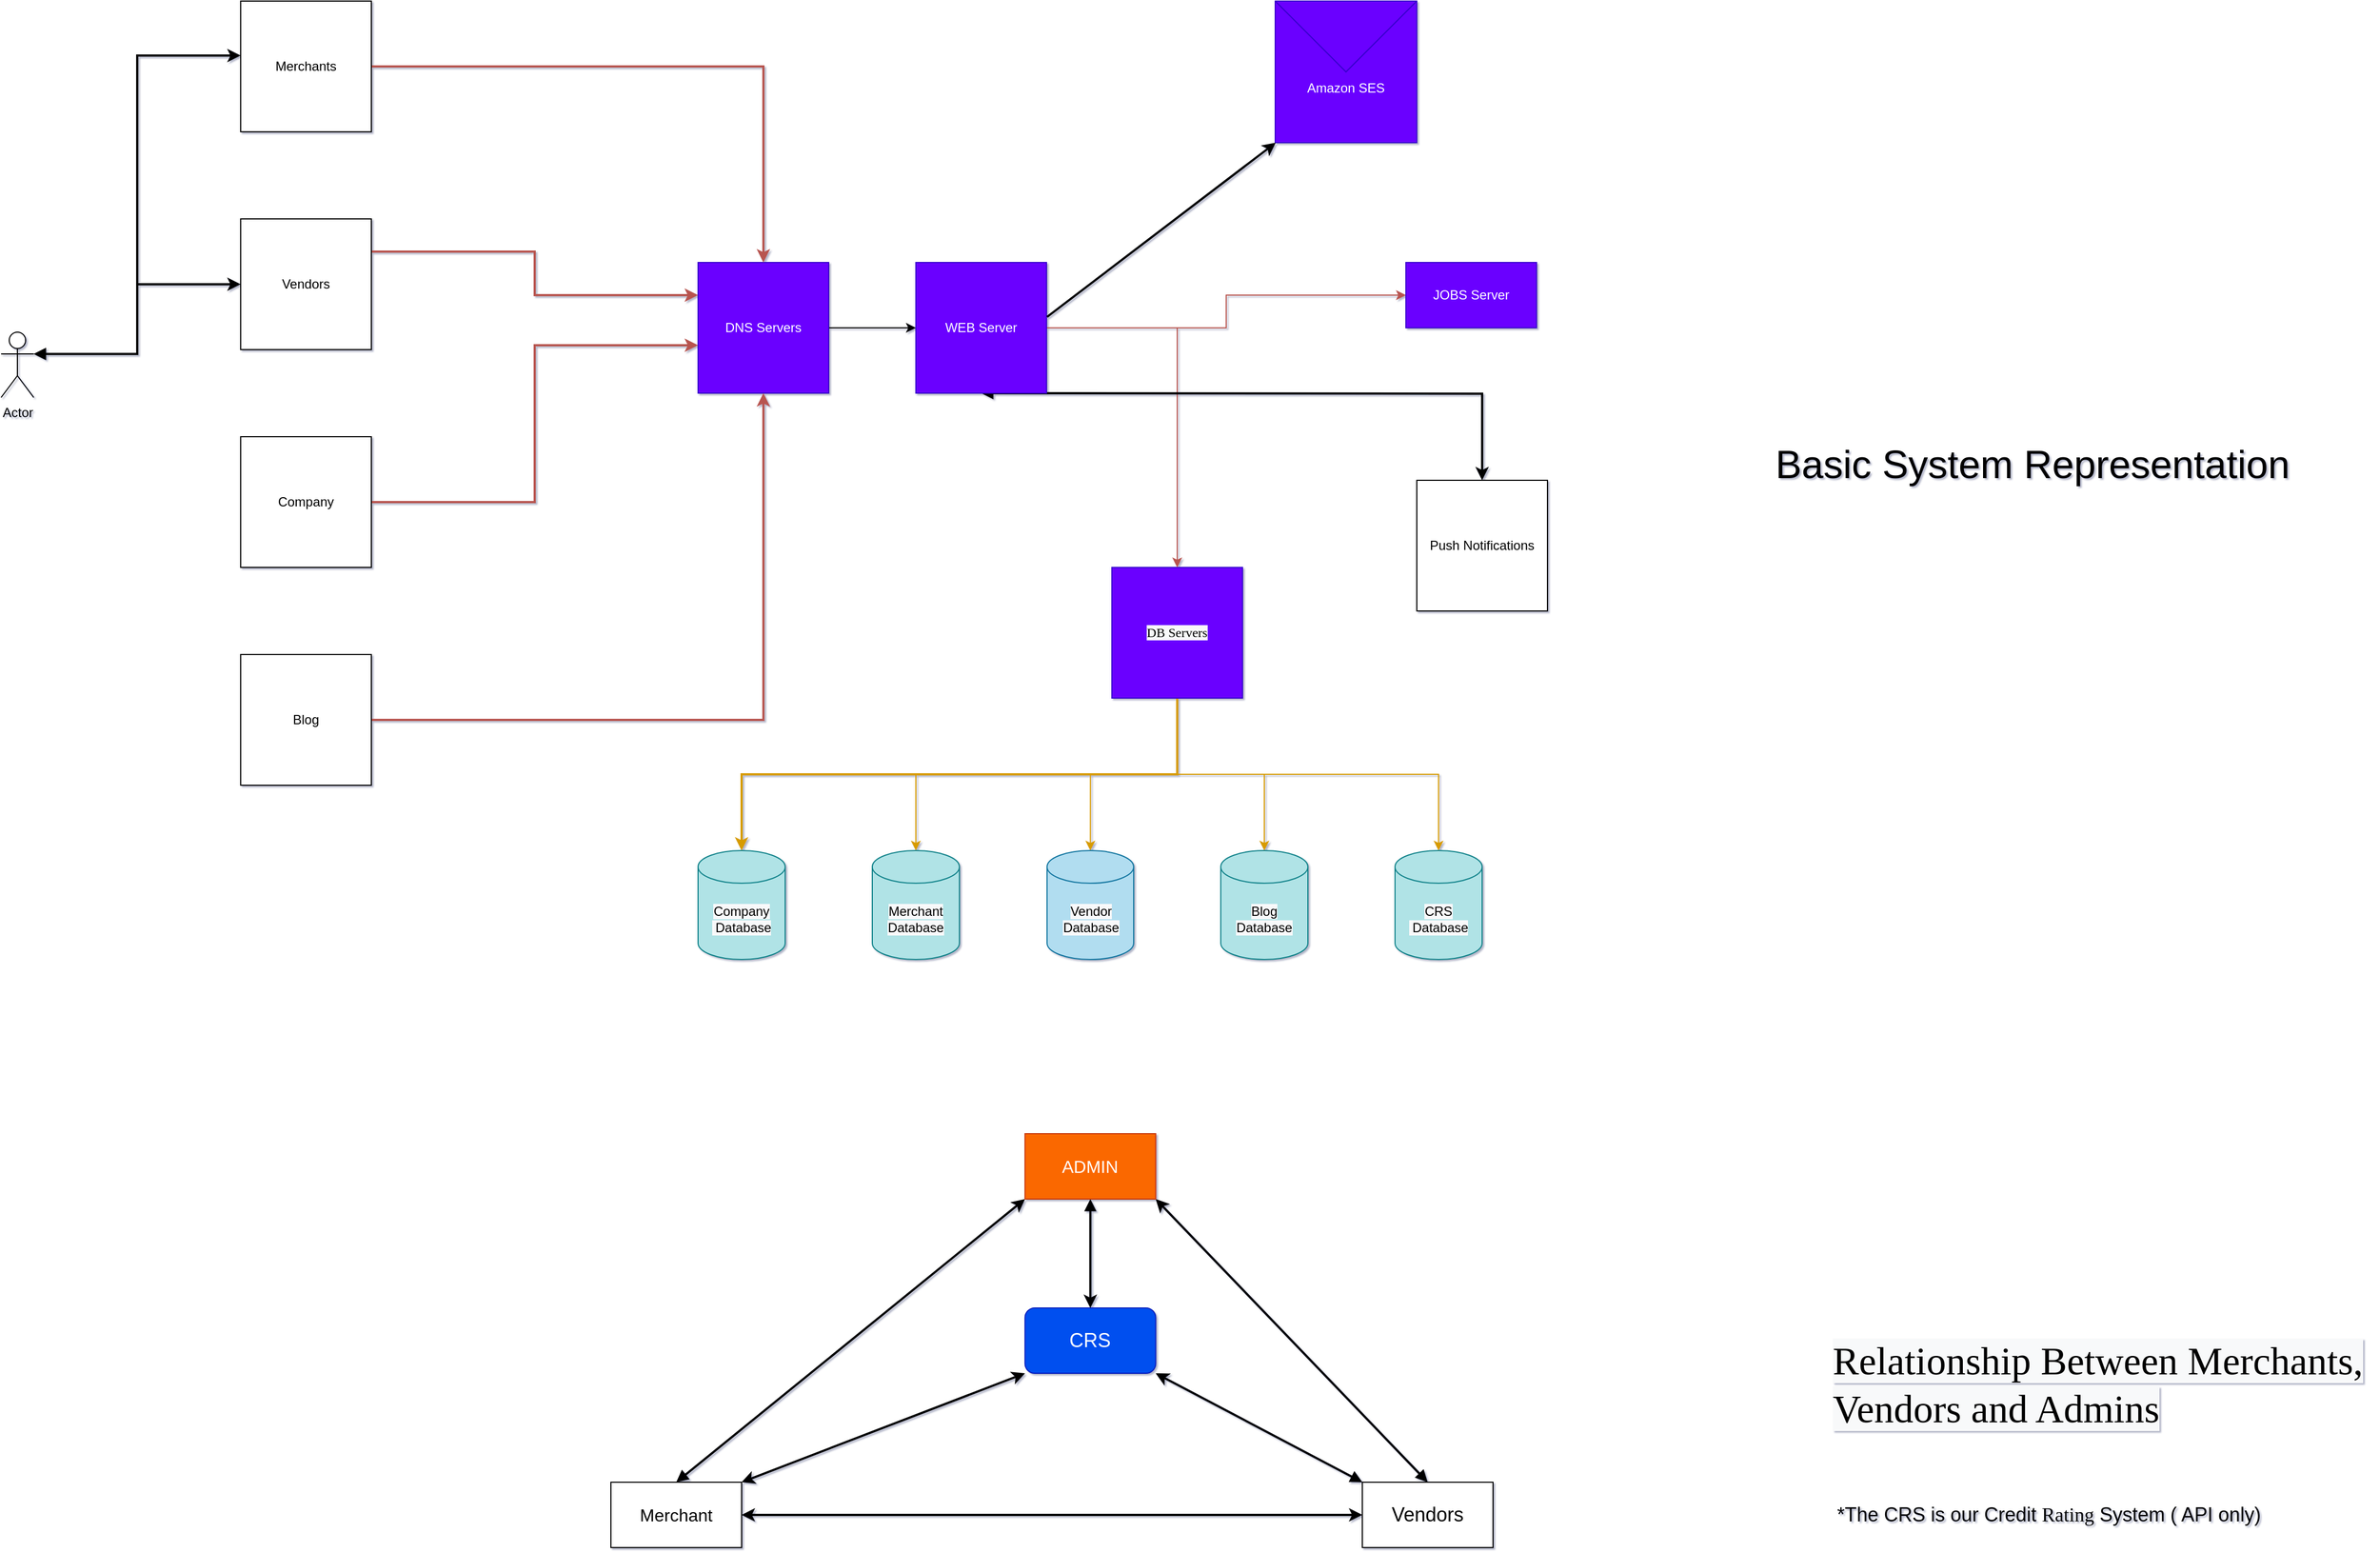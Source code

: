 <mxfile version="13.9.2" type="github" pages="2">
  <diagram id="Dn0wOxLBmENqeKxKqZvE" name="Page-1">
    <mxGraphModel dx="1310" dy="870" grid="1" gridSize="10" guides="1" tooltips="1" connect="1" arrows="1" fold="1" page="1" pageScale="1" pageWidth="1169" pageHeight="827" math="0" shadow="1">
      <root>
        <mxCell id="0" />
        <mxCell id="1" parent="0" />
        <mxCell id="Uhuhm2NpRg7gFNqSgzds-164" value="" style="edgeStyle=orthogonalEdgeStyle;rounded=0;orthogonalLoop=1;jettySize=auto;html=1;" edge="1" parent="1" source="Uhuhm2NpRg7gFNqSgzds-71" target="Uhuhm2NpRg7gFNqSgzds-163">
          <mxGeometry relative="1" as="geometry" />
        </mxCell>
        <mxCell id="Uhuhm2NpRg7gFNqSgzds-71" value="DNS Servers" style="whiteSpace=wrap;html=1;fillColor=#6a00ff;strokeColor=#3700CC;fontColor=#ffffff;" vertex="1" parent="1">
          <mxGeometry x="700" y="320" width="120" height="120" as="geometry" />
        </mxCell>
        <mxCell id="Uhuhm2NpRg7gFNqSgzds-159" style="edgeStyle=orthogonalEdgeStyle;rounded=0;orthogonalLoop=1;jettySize=auto;html=1;exitX=1;exitY=0.25;exitDx=0;exitDy=0;entryX=0;entryY=0.25;entryDx=0;entryDy=0;gradientColor=#ea6b66;fillColor=#f8cecc;strokeColor=#b85450;strokeWidth=2;" edge="1" parent="1" source="Uhuhm2NpRg7gFNqSgzds-83" target="Uhuhm2NpRg7gFNqSgzds-71">
          <mxGeometry relative="1" as="geometry" />
        </mxCell>
        <mxCell id="Uhuhm2NpRg7gFNqSgzds-83" value="Vendors" style="whiteSpace=wrap;html=1;aspect=fixed;" vertex="1" parent="1">
          <mxGeometry x="280" y="280" width="120" height="120" as="geometry" />
        </mxCell>
        <mxCell id="Uhuhm2NpRg7gFNqSgzds-158" value="" style="edgeStyle=orthogonalEdgeStyle;rounded=0;orthogonalLoop=1;jettySize=auto;html=1;exitX=1;exitY=0.5;exitDx=0;exitDy=0;entryX=0.5;entryY=0;entryDx=0;entryDy=0;gradientColor=#ea6b66;fillColor=#f8cecc;strokeColor=#b85450;strokeWidth=2;" edge="1" parent="1" source="Uhuhm2NpRg7gFNqSgzds-84" target="Uhuhm2NpRg7gFNqSgzds-71">
          <mxGeometry x="-0.185" relative="1" as="geometry">
            <mxPoint as="offset" />
          </mxGeometry>
        </mxCell>
        <mxCell id="Uhuhm2NpRg7gFNqSgzds-84" value="Merchants" style="whiteSpace=wrap;html=1;aspect=fixed;" vertex="1" parent="1">
          <mxGeometry x="280" y="80" width="120" height="120" as="geometry" />
        </mxCell>
        <mxCell id="Uhuhm2NpRg7gFNqSgzds-166" style="edgeStyle=orthogonalEdgeStyle;rounded=0;orthogonalLoop=1;jettySize=auto;html=1;exitX=0.5;exitY=1;exitDx=0;exitDy=0;entryX=0.5;entryY=0;entryDx=0;entryDy=0;entryPerimeter=0;fillColor=#ffe6cc;strokeColor=#d79b00;strokeWidth=2;" edge="1" parent="1" source="Uhuhm2NpRg7gFNqSgzds-130" target="Uhuhm2NpRg7gFNqSgzds-150">
          <mxGeometry relative="1" as="geometry" />
        </mxCell>
        <mxCell id="Uhuhm2NpRg7gFNqSgzds-168" style="edgeStyle=orthogonalEdgeStyle;rounded=0;orthogonalLoop=1;jettySize=auto;html=1;exitX=0.5;exitY=1;exitDx=0;exitDy=0;entryX=0.5;entryY=0;entryDx=0;entryDy=0;entryPerimeter=0;fillColor=#ffe6cc;strokeColor=#d79b00;" edge="1" parent="1" source="Uhuhm2NpRg7gFNqSgzds-130" target="Uhuhm2NpRg7gFNqSgzds-141">
          <mxGeometry relative="1" as="geometry" />
        </mxCell>
        <mxCell id="Uhuhm2NpRg7gFNqSgzds-169" style="edgeStyle=orthogonalEdgeStyle;rounded=0;orthogonalLoop=1;jettySize=auto;html=1;exitX=0.5;exitY=1;exitDx=0;exitDy=0;entryX=0.5;entryY=0;entryDx=0;entryDy=0;entryPerimeter=0;fillColor=#ffe6cc;strokeColor=#d79b00;" edge="1" parent="1" source="Uhuhm2NpRg7gFNqSgzds-130" target="Uhuhm2NpRg7gFNqSgzds-142">
          <mxGeometry relative="1" as="geometry" />
        </mxCell>
        <mxCell id="Uhuhm2NpRg7gFNqSgzds-170" style="edgeStyle=orthogonalEdgeStyle;rounded=0;orthogonalLoop=1;jettySize=auto;html=1;exitX=0.5;exitY=1;exitDx=0;exitDy=0;entryX=0.5;entryY=0;entryDx=0;entryDy=0;entryPerimeter=0;fillColor=#ffe6cc;strokeColor=#d79b00;" edge="1" parent="1" source="Uhuhm2NpRg7gFNqSgzds-130" target="Uhuhm2NpRg7gFNqSgzds-143">
          <mxGeometry relative="1" as="geometry" />
        </mxCell>
        <mxCell id="Uhuhm2NpRg7gFNqSgzds-171" style="edgeStyle=orthogonalEdgeStyle;rounded=0;orthogonalLoop=1;jettySize=auto;html=1;exitX=0.5;exitY=1;exitDx=0;exitDy=0;entryX=0.5;entryY=0;entryDx=0;entryDy=0;entryPerimeter=0;fillColor=#ffe6cc;strokeColor=#d79b00;" edge="1" parent="1" source="Uhuhm2NpRg7gFNqSgzds-130" target="Uhuhm2NpRg7gFNqSgzds-144">
          <mxGeometry relative="1" as="geometry" />
        </mxCell>
        <mxCell id="Uhuhm2NpRg7gFNqSgzds-130" value="&lt;span style=&quot;color: rgb(0 , 0 , 0) ; font-size: 12px ; font-style: normal ; font-weight: 400 ; letter-spacing: normal ; text-align: center ; text-indent: 0px ; text-transform: none ; word-spacing: 0px ; background-color: rgb(248 , 249 , 250) ; display: inline ; float: none&quot;&gt;&lt;font face=&quot;Verdana&quot;&gt;DB Servers&lt;/font&gt;&lt;br&gt;&lt;/span&gt;" style="whiteSpace=wrap;html=1;aspect=fixed;fillColor=#6a00ff;strokeColor=#3700CC;fontColor=#ffffff;" vertex="1" parent="1">
          <mxGeometry x="1080" y="600" width="120" height="120" as="geometry" />
        </mxCell>
        <mxCell id="Uhuhm2NpRg7gFNqSgzds-141" value="&lt;meta charset=&quot;utf-8&quot;&gt;&lt;span style=&quot;color: rgb(0, 0, 0); font-family: helvetica; font-size: 12px; font-style: normal; font-weight: 400; letter-spacing: normal; text-align: center; text-indent: 0px; text-transform: none; word-spacing: 0px; background-color: rgb(248, 249, 250); display: inline; float: none;&quot;&gt;Merchant Database&lt;/span&gt;" style="shape=cylinder3;whiteSpace=wrap;html=1;boundedLbl=1;backgroundOutline=1;size=15;fillColor=#b0e3e6;strokeColor=#0e8088;" vertex="1" parent="1">
          <mxGeometry x="860" y="860" width="80" height="100" as="geometry" />
        </mxCell>
        <mxCell id="Uhuhm2NpRg7gFNqSgzds-142" value="&lt;span style=&quot;color: rgb(0 , 0 , 0) ; font-family: &amp;#34;helvetica&amp;#34; ; font-size: 12px ; font-style: normal ; font-weight: 400 ; letter-spacing: normal ; text-align: center ; text-indent: 0px ; text-transform: none ; word-spacing: 0px ; background-color: rgb(248 , 249 , 250) ; display: inline ; float: none&quot;&gt;Vendor Database&lt;/span&gt;" style="shape=cylinder3;whiteSpace=wrap;html=1;boundedLbl=1;backgroundOutline=1;size=15;fillColor=#b1ddf0;strokeColor=#10739e;" vertex="1" parent="1">
          <mxGeometry x="1020.5" y="860" width="79.5" height="100" as="geometry" />
        </mxCell>
        <mxCell id="Uhuhm2NpRg7gFNqSgzds-143" value="&lt;span style=&quot;color: rgb(0 , 0 , 0) ; font-family: &amp;#34;helvetica&amp;#34; ; font-size: 12px ; font-style: normal ; font-weight: 400 ; letter-spacing: normal ; text-align: center ; text-indent: 0px ; text-transform: none ; word-spacing: 0px ; background-color: rgb(248 , 249 , 250) ; display: inline ; float: none&quot;&gt;Blog Database&lt;/span&gt;" style="shape=cylinder3;whiteSpace=wrap;html=1;boundedLbl=1;backgroundOutline=1;size=15;fillColor=#b0e3e6;strokeColor=#0e8088;" vertex="1" parent="1">
          <mxGeometry x="1180" y="860" width="80" height="100" as="geometry" />
        </mxCell>
        <mxCell id="Uhuhm2NpRg7gFNqSgzds-144" value="&lt;span style=&quot;color: rgb(0 , 0 , 0) ; font-family: &amp;#34;helvetica&amp;#34; ; font-size: 12px ; font-style: normal ; font-weight: 400 ; letter-spacing: normal ; text-align: center ; text-indent: 0px ; text-transform: none ; word-spacing: 0px ; background-color: rgb(248 , 249 , 250) ; display: inline ; float: none&quot;&gt;CRS&lt;br&gt;&amp;nbsp;Database&lt;/span&gt;" style="shape=cylinder3;whiteSpace=wrap;html=1;boundedLbl=1;backgroundOutline=1;size=15;fillColor=#b0e3e6;strokeColor=#0e8088;" vertex="1" parent="1">
          <mxGeometry x="1340" y="860" width="80" height="100" as="geometry" />
        </mxCell>
        <mxCell id="Uhuhm2NpRg7gFNqSgzds-150" value="&lt;span style=&quot;color: rgb(0 , 0 , 0) ; font-family: &amp;#34;helvetica&amp;#34; ; font-size: 12px ; font-style: normal ; font-weight: 400 ; letter-spacing: normal ; text-align: center ; text-indent: 0px ; text-transform: none ; word-spacing: 0px ; background-color: rgb(248 , 249 , 250) ; display: inline ; float: none&quot;&gt;Company&lt;br&gt;&amp;nbsp;Database&lt;/span&gt;" style="shape=cylinder3;whiteSpace=wrap;html=1;boundedLbl=1;backgroundOutline=1;size=15;fillColor=#b0e3e6;strokeColor=#0e8088;" vertex="1" parent="1">
          <mxGeometry x="700" y="860" width="80" height="100" as="geometry" />
        </mxCell>
        <mxCell id="Uhuhm2NpRg7gFNqSgzds-160" style="edgeStyle=orthogonalEdgeStyle;rounded=0;orthogonalLoop=1;jettySize=auto;html=1;exitX=1;exitY=0.5;exitDx=0;exitDy=0;entryX=0;entryY=0.633;entryDx=0;entryDy=0;entryPerimeter=0;gradientColor=#ea6b66;fillColor=#f8cecc;strokeColor=#b85450;strokeWidth=2;" edge="1" parent="1" source="Uhuhm2NpRg7gFNqSgzds-151" target="Uhuhm2NpRg7gFNqSgzds-71">
          <mxGeometry relative="1" as="geometry" />
        </mxCell>
        <mxCell id="Uhuhm2NpRg7gFNqSgzds-151" value="Company" style="whiteSpace=wrap;html=1;aspect=fixed;" vertex="1" parent="1">
          <mxGeometry x="280" y="480" width="120" height="120" as="geometry" />
        </mxCell>
        <mxCell id="Uhuhm2NpRg7gFNqSgzds-161" style="edgeStyle=orthogonalEdgeStyle;rounded=0;orthogonalLoop=1;jettySize=auto;html=1;exitX=1;exitY=0.5;exitDx=0;exitDy=0;entryX=0.5;entryY=1;entryDx=0;entryDy=0;fillColor=#f8cecc;gradientColor=#ea6b66;strokeColor=#b85450;strokeWidth=2;" edge="1" parent="1" source="Uhuhm2NpRg7gFNqSgzds-152" target="Uhuhm2NpRg7gFNqSgzds-71">
          <mxGeometry relative="1" as="geometry" />
        </mxCell>
        <mxCell id="Uhuhm2NpRg7gFNqSgzds-152" value="Blog" style="whiteSpace=wrap;html=1;aspect=fixed;" vertex="1" parent="1">
          <mxGeometry x="280" y="680" width="120" height="120" as="geometry" />
        </mxCell>
        <mxCell id="Uhuhm2NpRg7gFNqSgzds-165" style="edgeStyle=orthogonalEdgeStyle;rounded=0;orthogonalLoop=1;jettySize=auto;html=1;exitX=1;exitY=0.5;exitDx=0;exitDy=0;entryX=0.5;entryY=0;entryDx=0;entryDy=0;fillColor=#f8cecc;strokeColor=#b85450;" edge="1" parent="1" source="Uhuhm2NpRg7gFNqSgzds-163" target="Uhuhm2NpRg7gFNqSgzds-130">
          <mxGeometry relative="1" as="geometry" />
        </mxCell>
        <mxCell id="qlD0LoYhwNg6V2h-bIXt-2" style="edgeStyle=orthogonalEdgeStyle;rounded=0;orthogonalLoop=1;jettySize=auto;html=1;exitX=1;exitY=0.5;exitDx=0;exitDy=0;entryX=0;entryY=0.5;entryDx=0;entryDy=0;fillColor=#f8cecc;strokeColor=#b85450;" edge="1" parent="1" source="Uhuhm2NpRg7gFNqSgzds-163" target="qlD0LoYhwNg6V2h-bIXt-1">
          <mxGeometry relative="1" as="geometry" />
        </mxCell>
        <mxCell id="qlD0LoYhwNg6V2h-bIXt-40" style="rounded=0;orthogonalLoop=1;jettySize=auto;html=1;exitX=1;exitY=0.5;exitDx=0;exitDy=0;startArrow=block;startFill=1;strokeWidth=2;" edge="1" parent="1" source="Uhuhm2NpRg7gFNqSgzds-163">
          <mxGeometry relative="1" as="geometry">
            <mxPoint x="1020" y="380" as="targetPoint" />
          </mxGeometry>
        </mxCell>
        <mxCell id="qlD0LoYhwNg6V2h-bIXt-42" style="edgeStyle=orthogonalEdgeStyle;rounded=0;orthogonalLoop=1;jettySize=auto;html=1;entryX=0.5;entryY=0;entryDx=0;entryDy=0;startArrow=block;startFill=1;strokeWidth=2;" edge="1" parent="1" target="qlD0LoYhwNg6V2h-bIXt-38">
          <mxGeometry relative="1" as="geometry">
            <mxPoint x="960" y="440" as="sourcePoint" />
          </mxGeometry>
        </mxCell>
        <mxCell id="Uhuhm2NpRg7gFNqSgzds-163" value="WEB Server" style="whiteSpace=wrap;html=1;fillColor=#6a00ff;strokeColor=#3700CC;fontColor=#ffffff;" vertex="1" parent="1">
          <mxGeometry x="900" y="320" width="120" height="120" as="geometry" />
        </mxCell>
        <mxCell id="Uhuhm2NpRg7gFNqSgzds-175" value="&lt;font style=&quot;font-size: 36px&quot;&gt;Basic System Representation&lt;/font&gt;" style="text;html=1;align=center;verticalAlign=middle;resizable=0;points=[];autosize=1;" vertex="1" parent="1">
          <mxGeometry x="1680" y="490" width="490" height="30" as="geometry" />
        </mxCell>
        <mxCell id="qlD0LoYhwNg6V2h-bIXt-1" value="JOBS Server" style="rounded=0;whiteSpace=wrap;html=1;fillColor=#6a00ff;strokeColor=#3700CC;fontColor=#ffffff;" vertex="1" parent="1">
          <mxGeometry x="1350" y="320" width="120" height="60" as="geometry" />
        </mxCell>
        <mxCell id="qlD0LoYhwNg6V2h-bIXt-21" value="&lt;font style=&quot;font-size: 18px&quot;&gt;CRS&lt;/font&gt;" style="rounded=1;whiteSpace=wrap;html=1;fillColor=#0050ef;strokeColor=#001DBC;fontColor=#ffffff;" vertex="1" parent="1">
          <mxGeometry x="1000.25" y="1280" width="120" height="60" as="geometry" />
        </mxCell>
        <mxCell id="qlD0LoYhwNg6V2h-bIXt-30" style="edgeStyle=none;rounded=0;orthogonalLoop=1;jettySize=auto;html=1;exitX=0.5;exitY=0;exitDx=0;exitDy=0;entryX=0;entryY=1;entryDx=0;entryDy=0;startArrow=block;startFill=1;strokeWidth=2;" edge="1" parent="1" source="qlD0LoYhwNg6V2h-bIXt-23" target="qlD0LoYhwNg6V2h-bIXt-28">
          <mxGeometry relative="1" as="geometry" />
        </mxCell>
        <mxCell id="qlD0LoYhwNg6V2h-bIXt-23" value="&lt;font size=&quot;3&quot;&gt;Merchant&lt;br&gt;&lt;/font&gt;" style="rounded=0;whiteSpace=wrap;html=1;" vertex="1" parent="1">
          <mxGeometry x="620" y="1440" width="120" height="60" as="geometry" />
        </mxCell>
        <mxCell id="qlD0LoYhwNg6V2h-bIXt-31" style="edgeStyle=none;rounded=0;orthogonalLoop=1;jettySize=auto;html=1;exitX=0.5;exitY=0;exitDx=0;exitDy=0;entryX=1;entryY=1;entryDx=0;entryDy=0;startArrow=block;startFill=1;strokeWidth=2;" edge="1" parent="1" source="qlD0LoYhwNg6V2h-bIXt-24" target="qlD0LoYhwNg6V2h-bIXt-28">
          <mxGeometry relative="1" as="geometry" />
        </mxCell>
        <mxCell id="qlD0LoYhwNg6V2h-bIXt-24" value="&lt;font style=&quot;font-size: 18px&quot;&gt;Vendors&lt;/font&gt;" style="rounded=0;whiteSpace=wrap;html=1;" vertex="1" parent="1">
          <mxGeometry x="1310" y="1440" width="120" height="60" as="geometry" />
        </mxCell>
        <mxCell id="qlD0LoYhwNg6V2h-bIXt-25" value="" style="endArrow=classic;startArrow=classic;html=1;strokeWidth=2;entryX=0;entryY=1;entryDx=0;entryDy=0;exitX=1;exitY=0;exitDx=0;exitDy=0;" edge="1" parent="1" source="qlD0LoYhwNg6V2h-bIXt-23" target="qlD0LoYhwNg6V2h-bIXt-21">
          <mxGeometry width="50" height="50" relative="1" as="geometry">
            <mxPoint x="860" y="1340" as="sourcePoint" />
            <mxPoint x="930" y="1280" as="targetPoint" />
          </mxGeometry>
        </mxCell>
        <mxCell id="qlD0LoYhwNg6V2h-bIXt-26" value="" style="endArrow=classic;html=1;strokeWidth=2;elbow=vertical;entryX=1;entryY=1;entryDx=0;entryDy=0;startArrow=block;startFill=1;exitX=0;exitY=0;exitDx=0;exitDy=0;" edge="1" parent="1" source="qlD0LoYhwNg6V2h-bIXt-24" target="qlD0LoYhwNg6V2h-bIXt-21">
          <mxGeometry width="50" height="50" relative="1" as="geometry">
            <mxPoint x="1360" y="1340" as="sourcePoint" />
            <mxPoint x="1130" y="1280" as="targetPoint" />
            <Array as="points" />
          </mxGeometry>
        </mxCell>
        <mxCell id="qlD0LoYhwNg6V2h-bIXt-27" value="" style="endArrow=classic;startArrow=classic;html=1;strokeWidth=2;entryX=0;entryY=0.5;entryDx=0;entryDy=0;exitX=1;exitY=0.5;exitDx=0;exitDy=0;" edge="1" parent="1" source="qlD0LoYhwNg6V2h-bIXt-23" target="qlD0LoYhwNg6V2h-bIXt-24">
          <mxGeometry width="50" height="50" relative="1" as="geometry">
            <mxPoint x="1080" y="1330" as="sourcePoint" />
            <mxPoint x="1130" y="1280" as="targetPoint" />
          </mxGeometry>
        </mxCell>
        <mxCell id="qlD0LoYhwNg6V2h-bIXt-29" style="edgeStyle=none;rounded=0;orthogonalLoop=1;jettySize=auto;html=1;exitX=0.5;exitY=1;exitDx=0;exitDy=0;entryX=0.5;entryY=0;entryDx=0;entryDy=0;startArrow=block;startFill=1;strokeWidth=2;" edge="1" parent="1" source="qlD0LoYhwNg6V2h-bIXt-28" target="qlD0LoYhwNg6V2h-bIXt-21">
          <mxGeometry relative="1" as="geometry" />
        </mxCell>
        <mxCell id="qlD0LoYhwNg6V2h-bIXt-28" value="&lt;font size=&quot;3&quot;&gt;ADMIN&lt;/font&gt;" style="rounded=0;whiteSpace=wrap;html=1;fillColor=#fa6800;strokeColor=#C73500;fontColor=#ffffff;" vertex="1" parent="1">
          <mxGeometry x="1000.25" y="1120" width="120" height="60" as="geometry" />
        </mxCell>
        <mxCell id="qlD0LoYhwNg6V2h-bIXt-32" value="&lt;span style=&quot;color: rgb(0 , 0 , 0) ; font-size: 36px ; font-style: normal ; font-weight: 400 ; letter-spacing: normal ; text-align: center ; text-indent: 0px ; text-transform: none ; word-spacing: 0px ; background-color: rgb(248 , 249 , 250) ; display: inline ; float: none&quot;&gt;&lt;font face=&quot;Verdana&quot;&gt;Relationship Between Merchants, Vendors and Admins&lt;/font&gt;&lt;/span&gt;" style="text;whiteSpace=wrap;html=1;" vertex="1" parent="1">
          <mxGeometry x="1740" y="1300" width="500" height="40" as="geometry" />
        </mxCell>
        <mxCell id="qlD0LoYhwNg6V2h-bIXt-33" value="&lt;font style=&quot;font-size: 18px&quot;&gt;*The CRS is our Credit &lt;font face=&quot;Times New Roman&quot;&gt;Rating&lt;/font&gt; System ( API only)&lt;/font&gt;" style="text;html=1;align=center;verticalAlign=middle;resizable=0;points=[];autosize=1;" vertex="1" parent="1">
          <mxGeometry x="1740" y="1460" width="400" height="20" as="geometry" />
        </mxCell>
        <mxCell id="qlD0LoYhwNg6V2h-bIXt-34" value="&lt;br&gt;&lt;br&gt;Amazon SES" style="shape=message;html=1;whiteSpace=wrap;html=1;outlineConnect=0;fillColor=#6a00ff;strokeColor=#3700CC;fontColor=#ffffff;" vertex="1" parent="1">
          <mxGeometry x="1230" y="80" width="130" height="130" as="geometry" />
        </mxCell>
        <mxCell id="qlD0LoYhwNg6V2h-bIXt-36" value="" style="endArrow=classic;html=1;strokeWidth=2;" edge="1" parent="1">
          <mxGeometry width="50" height="50" relative="1" as="geometry">
            <mxPoint x="1020.5" y="370" as="sourcePoint" />
            <mxPoint x="1230.5" y="210" as="targetPoint" />
          </mxGeometry>
        </mxCell>
        <mxCell id="qlD0LoYhwNg6V2h-bIXt-38" value="Push Notifications" style="whiteSpace=wrap;html=1;aspect=fixed;" vertex="1" parent="1">
          <mxGeometry x="1360" y="520" width="120" height="120" as="geometry" />
        </mxCell>
        <mxCell id="qlD0LoYhwNg6V2h-bIXt-44" style="edgeStyle=orthogonalEdgeStyle;rounded=0;orthogonalLoop=1;jettySize=auto;html=1;exitX=1;exitY=0.333;exitDx=0;exitDy=0;exitPerimeter=0;entryX=0;entryY=0.5;entryDx=0;entryDy=0;startArrow=block;startFill=1;strokeWidth=2;" edge="1" parent="1" source="qlD0LoYhwNg6V2h-bIXt-43" target="Uhuhm2NpRg7gFNqSgzds-83">
          <mxGeometry relative="1" as="geometry" />
        </mxCell>
        <mxCell id="qlD0LoYhwNg6V2h-bIXt-46" style="edgeStyle=orthogonalEdgeStyle;rounded=0;orthogonalLoop=1;jettySize=auto;html=1;exitX=1;exitY=0.333;exitDx=0;exitDy=0;exitPerimeter=0;entryX=0;entryY=0.417;entryDx=0;entryDy=0;entryPerimeter=0;startArrow=block;startFill=1;strokeWidth=2;" edge="1" parent="1" source="qlD0LoYhwNg6V2h-bIXt-43" target="Uhuhm2NpRg7gFNqSgzds-84">
          <mxGeometry relative="1" as="geometry" />
        </mxCell>
        <mxCell id="qlD0LoYhwNg6V2h-bIXt-43" value="Actor" style="shape=umlActor;verticalLabelPosition=bottom;verticalAlign=top;html=1;outlineConnect=0;" vertex="1" parent="1">
          <mxGeometry x="60" y="384" width="30" height="60" as="geometry" />
        </mxCell>
      </root>
    </mxGraphModel>
  </diagram>
  <diagram id="XD0UIaueXzwqhAM5ofgD" name="Page-2">
    <mxGraphModel dx="925" dy="614" grid="1" gridSize="10" guides="1" tooltips="1" connect="1" arrows="1" fold="1" page="1" pageScale="1" pageWidth="1169" pageHeight="827" math="0" shadow="0">
      <root>
        <mxCell id="dpyhrSOATNY6qTz5Oqm7-0" />
        <mxCell id="dpyhrSOATNY6qTz5Oqm7-1" parent="dpyhrSOATNY6qTz5Oqm7-0" />
        <mxCell id="dpyhrSOATNY6qTz5Oqm7-2" value="&lt;font style=&quot;font-size: 36px&quot;&gt;Relationships Between Sub-systems&lt;/font&gt;" style="text;html=1;align=center;verticalAlign=middle;resizable=0;points=[];autosize=1;" vertex="1" parent="dpyhrSOATNY6qTz5Oqm7-1">
          <mxGeometry x="80" y="755" width="600" height="30" as="geometry" />
        </mxCell>
        <mxCell id="dpyhrSOATNY6qTz5Oqm7-16" value="Merchant" style="whiteSpace=wrap;html=1;" vertex="1" parent="dpyhrSOATNY6qTz5Oqm7-1">
          <mxGeometry x="220" y="285" width="100" height="40" as="geometry" />
        </mxCell>
        <mxCell id="dpyhrSOATNY6qTz5Oqm7-17" value="CRS" style="whiteSpace=wrap;html=1;" vertex="1" parent="dpyhrSOATNY6qTz5Oqm7-1">
          <mxGeometry x="460" y="120" width="100" height="40" as="geometry" />
        </mxCell>
        <mxCell id="dpyhrSOATNY6qTz5Oqm7-18" value="" style="html=1;curved=1;noEdgeStyle=1;orthogonal=1;" edge="1" parent="dpyhrSOATNY6qTz5Oqm7-1" source="dpyhrSOATNY6qTz5Oqm7-16" target="dpyhrSOATNY6qTz5Oqm7-17">
          <mxGeometry relative="1" as="geometry">
            <Array as="points">
              <mxPoint x="332" y="297.5" />
              <mxPoint x="358" y="270" />
            </Array>
          </mxGeometry>
        </mxCell>
        <mxCell id="dpyhrSOATNY6qTz5Oqm7-19" value="CRS" style="whiteSpace=wrap;html=1;" vertex="1" parent="dpyhrSOATNY6qTz5Oqm7-1">
          <mxGeometry x="370" y="320" width="100" height="40" as="geometry" />
        </mxCell>
        <mxCell id="dpyhrSOATNY6qTz5Oqm7-21" value="Vendor" style="whiteSpace=wrap;html=1;" vertex="1" parent="dpyhrSOATNY6qTz5Oqm7-1">
          <mxGeometry x="710" y="190" width="100" height="40" as="geometry" />
        </mxCell>
        <mxCell id="dpyhrSOATNY6qTz5Oqm7-22" value="" style="html=1;curved=1;noEdgeStyle=1;orthogonal=1;" edge="1" parent="dpyhrSOATNY6qTz5Oqm7-1" source="dpyhrSOATNY6qTz5Oqm7-17" target="dpyhrSOATNY6qTz5Oqm7-21">
          <mxGeometry relative="1" as="geometry">
            <Array as="points">
              <mxPoint x="482" y="270" />
              <mxPoint x="540" y="190" />
              <mxPoint x="508" y="297.5" />
            </Array>
          </mxGeometry>
        </mxCell>
        <mxCell id="dpyhrSOATNY6qTz5Oqm7-23" value="" style="html=1;curved=1;noEdgeStyle=1;orthogonal=1;" edge="1" parent="dpyhrSOATNY6qTz5Oqm7-1" source="dpyhrSOATNY6qTz5Oqm7-19" target="dpyhrSOATNY6qTz5Oqm7-21">
          <mxGeometry relative="1" as="geometry">
            <Array as="points">
              <mxPoint x="482" y="340" />
              <mxPoint x="508" y="312.5" />
            </Array>
          </mxGeometry>
        </mxCell>
        <mxCell id="dpyhrSOATNY6qTz5Oqm7-24" value="" style="html=1;curved=1;noEdgeStyle=1;orthogonal=1;" edge="1" parent="dpyhrSOATNY6qTz5Oqm7-1">
          <mxGeometry relative="1" as="geometry">
            <Array as="points">
              <mxPoint x="342" y="307.5" />
              <mxPoint x="368" y="280" />
            </Array>
            <mxPoint x="330" y="307.5" as="sourcePoint" />
            <mxPoint x="380" y="280" as="targetPoint" />
          </mxGeometry>
        </mxCell>
      </root>
    </mxGraphModel>
  </diagram>
</mxfile>
